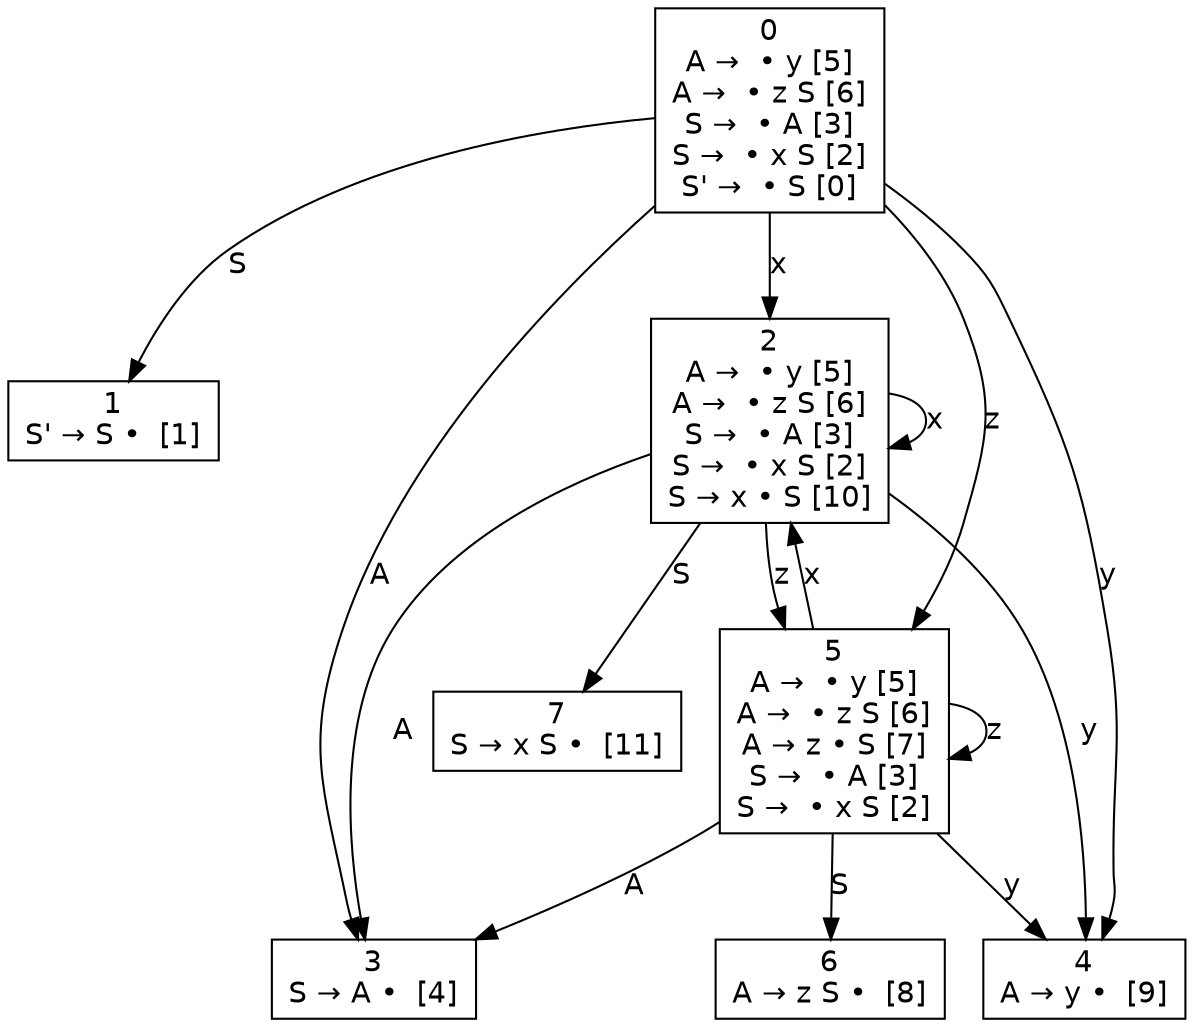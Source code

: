 digraph d{
node [fontname=Helvetica,shape=box];
edge [fontname=Helvetica];
n0 [label=<0<br />A →  • y [5]<br />A →  • z S [6]<br />S →  • A [3]<br />S →  • x S [2]<br />S' →  • S [0]>];
n1 [label=<1<br />S' → S •  [1]>];
n2 [label=<2<br />A →  • y [5]<br />A →  • z S [6]<br />S →  • A [3]<br />S →  • x S [2]<br />S → x • S [10]>];
n3 [label=<3<br />S → A •  [4]>];
n4 [label=<4<br />A → y •  [9]>];
n5 [label=<5<br />A →  • y [5]<br />A →  • z S [6]<br />A → z • S [7]<br />S →  • A [3]<br />S →  • x S [2]>];
n6 [label=<6<br />A → z S •  [8]>];
n7 [label=<7<br />S → x S •  [11]>];
n0 -> n1 [label="S"];
n0 -> n2 [label="x"];
n0 -> n3 [label="A"];
n0 -> n4 [label="y"];
n0 -> n5 [label="z"];
n2 -> n7 [label="S"];
n2 -> n2 [label="x"];
n2 -> n3 [label="A"];
n2 -> n4 [label="y"];
n2 -> n5 [label="z"];
n5 -> n6 [label="S"];
n5 -> n2 [label="x"];
n5 -> n3 [label="A"];
n5 -> n4 [label="y"];
n5 -> n5 [label="z"];
}